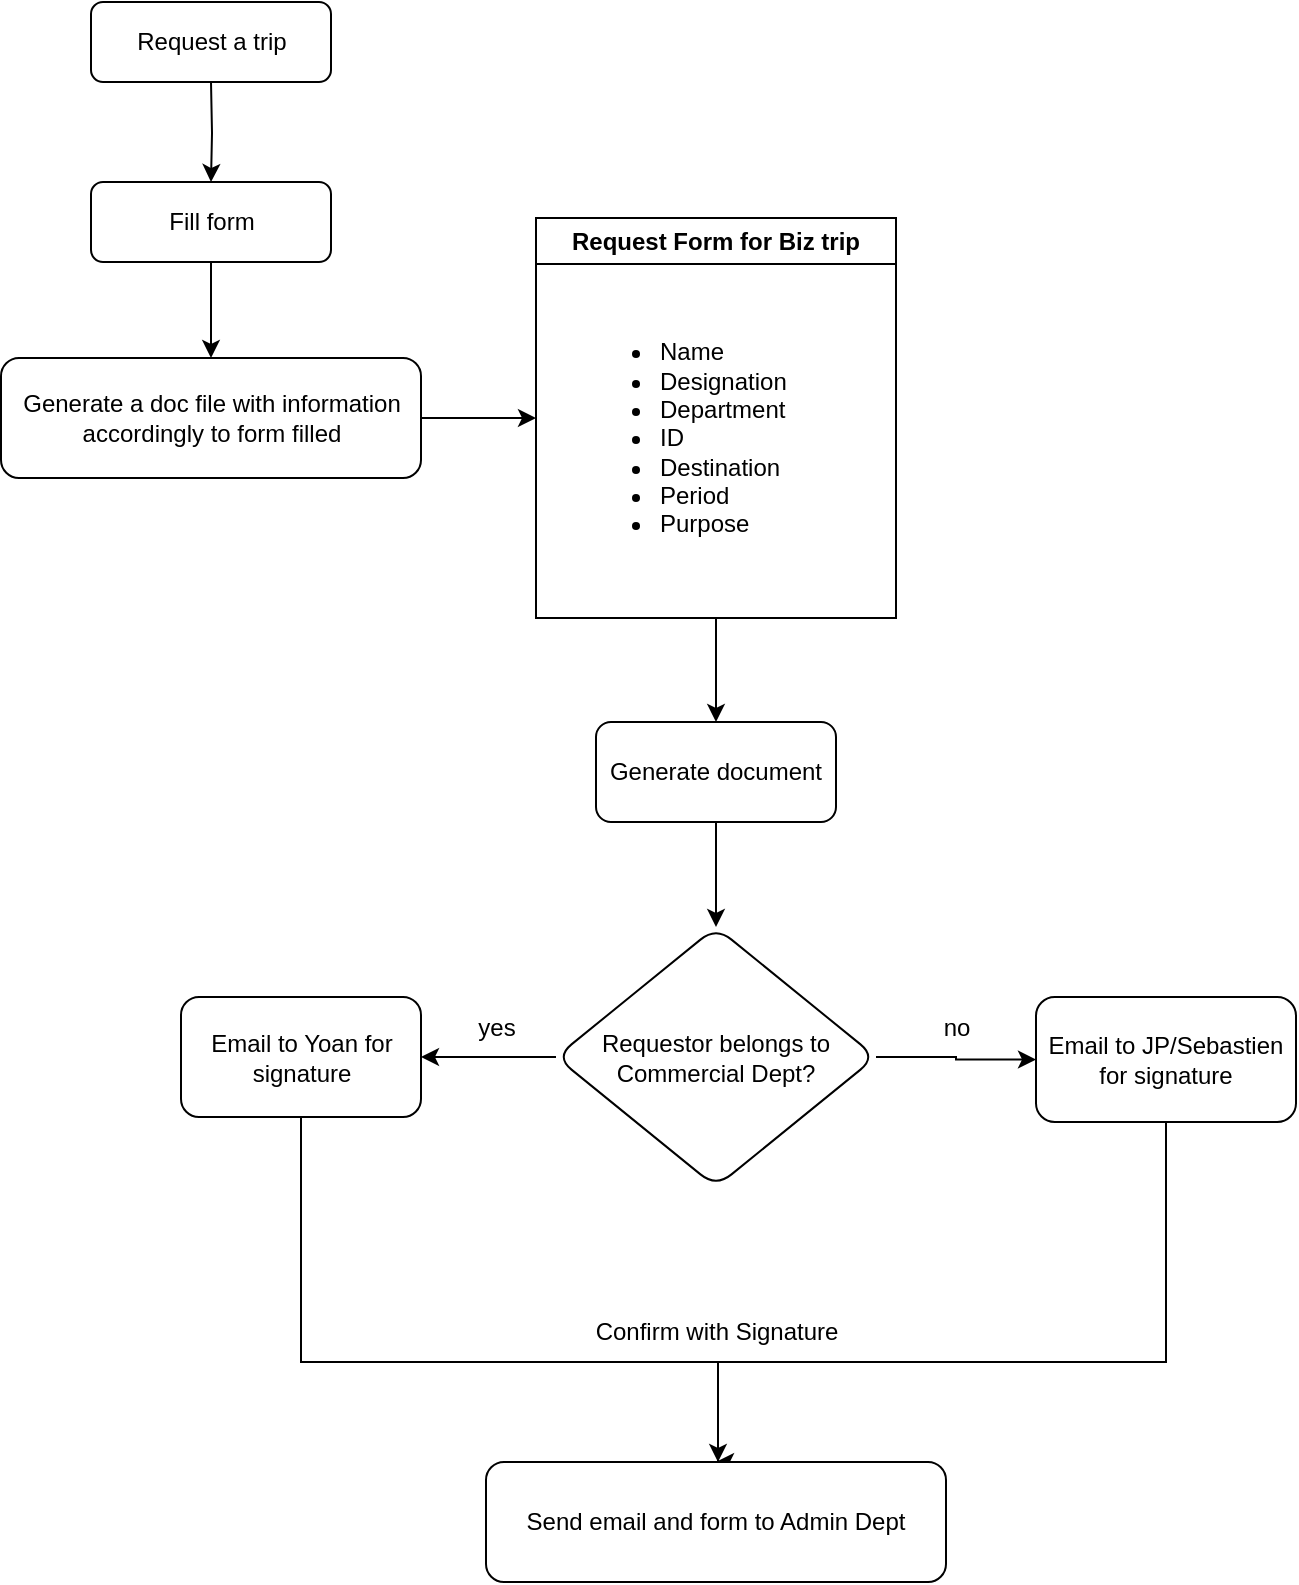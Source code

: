 <mxfile version="24.0.2" type="github">
  <diagram id="C5RBs43oDa-KdzZeNtuy" name="Page-1">
    <mxGraphModel dx="1903" dy="713" grid="1" gridSize="10" guides="1" tooltips="1" connect="1" arrows="1" fold="1" page="1" pageScale="1" pageWidth="827" pageHeight="1169" math="0" shadow="0">
      <root>
        <mxCell id="WIyWlLk6GJQsqaUBKTNV-0" />
        <mxCell id="WIyWlLk6GJQsqaUBKTNV-1" parent="WIyWlLk6GJQsqaUBKTNV-0" />
        <mxCell id="u52350nWQzFn1Am1lrv0-1" style="edgeStyle=orthogonalEdgeStyle;rounded=0;orthogonalLoop=1;jettySize=auto;html=1;" edge="1" parent="WIyWlLk6GJQsqaUBKTNV-1" target="u52350nWQzFn1Am1lrv0-2">
          <mxGeometry relative="1" as="geometry">
            <mxPoint x="147.5" y="90" as="targetPoint" />
            <mxPoint x="147.5" y="40" as="sourcePoint" />
          </mxGeometry>
        </mxCell>
        <mxCell id="u52350nWQzFn1Am1lrv0-0" value="Request a trip" style="rounded=1;whiteSpace=wrap;html=1;fontSize=12;glass=0;strokeWidth=1;shadow=0;" vertex="1" parent="WIyWlLk6GJQsqaUBKTNV-1">
          <mxGeometry x="87.5" width="120" height="40" as="geometry" />
        </mxCell>
        <mxCell id="u52350nWQzFn1Am1lrv0-5" style="edgeStyle=orthogonalEdgeStyle;rounded=0;orthogonalLoop=1;jettySize=auto;html=1;" edge="1" parent="WIyWlLk6GJQsqaUBKTNV-1" source="u52350nWQzFn1Am1lrv0-2" target="u52350nWQzFn1Am1lrv0-6">
          <mxGeometry relative="1" as="geometry">
            <mxPoint x="257.5" y="110" as="targetPoint" />
          </mxGeometry>
        </mxCell>
        <mxCell id="u52350nWQzFn1Am1lrv0-2" value="Fill form" style="rounded=1;whiteSpace=wrap;html=1;" vertex="1" parent="WIyWlLk6GJQsqaUBKTNV-1">
          <mxGeometry x="87.5" y="90" width="120" height="40" as="geometry" />
        </mxCell>
        <mxCell id="u52350nWQzFn1Am1lrv0-28" style="edgeStyle=orthogonalEdgeStyle;rounded=0;orthogonalLoop=1;jettySize=auto;html=1;entryX=0;entryY=0.5;entryDx=0;entryDy=0;" edge="1" parent="WIyWlLk6GJQsqaUBKTNV-1" source="u52350nWQzFn1Am1lrv0-6" target="u52350nWQzFn1Am1lrv0-7">
          <mxGeometry relative="1" as="geometry" />
        </mxCell>
        <mxCell id="u52350nWQzFn1Am1lrv0-6" value="Generate a doc file with information accordingly to form filled" style="rounded=1;whiteSpace=wrap;html=1;" vertex="1" parent="WIyWlLk6GJQsqaUBKTNV-1">
          <mxGeometry x="42.5" y="178" width="210" height="60" as="geometry" />
        </mxCell>
        <mxCell id="u52350nWQzFn1Am1lrv0-29" style="edgeStyle=orthogonalEdgeStyle;rounded=0;orthogonalLoop=1;jettySize=auto;html=1;exitX=0.5;exitY=1;exitDx=0;exitDy=0;" edge="1" parent="WIyWlLk6GJQsqaUBKTNV-1" source="u52350nWQzFn1Am1lrv0-7" target="u52350nWQzFn1Am1lrv0-11">
          <mxGeometry relative="1" as="geometry" />
        </mxCell>
        <mxCell id="u52350nWQzFn1Am1lrv0-7" value="Request Form for Biz trip" style="swimlane;whiteSpace=wrap;html=1;" vertex="1" parent="WIyWlLk6GJQsqaUBKTNV-1">
          <mxGeometry x="310" y="108" width="180" height="200" as="geometry" />
        </mxCell>
        <mxCell id="u52350nWQzFn1Am1lrv0-9" value="&lt;div align=&quot;left&quot;&gt;&lt;ul&gt;&lt;li&gt;Name&lt;/li&gt;&lt;li&gt;Designation&lt;/li&gt;&lt;li&gt;Department&lt;/li&gt;&lt;li&gt;ID&lt;/li&gt;&lt;li&gt;Destination&lt;/li&gt;&lt;li&gt;Period&lt;/li&gt;&lt;li&gt;Purpose&lt;br&gt;&lt;/li&gt;&lt;/ul&gt;&lt;/div&gt;" style="text;html=1;align=left;verticalAlign=middle;resizable=0;points=[];autosize=1;strokeColor=none;fillColor=none;" vertex="1" parent="u52350nWQzFn1Am1lrv0-7">
          <mxGeometry x="20" y="40" width="130" height="140" as="geometry" />
        </mxCell>
        <mxCell id="u52350nWQzFn1Am1lrv0-30" value="" style="edgeStyle=orthogonalEdgeStyle;rounded=0;orthogonalLoop=1;jettySize=auto;html=1;" edge="1" parent="WIyWlLk6GJQsqaUBKTNV-1" source="u52350nWQzFn1Am1lrv0-11" target="u52350nWQzFn1Am1lrv0-14">
          <mxGeometry relative="1" as="geometry" />
        </mxCell>
        <mxCell id="u52350nWQzFn1Am1lrv0-11" value="Generate document" style="rounded=1;whiteSpace=wrap;html=1;" vertex="1" parent="WIyWlLk6GJQsqaUBKTNV-1">
          <mxGeometry x="340" y="360" width="120" height="50" as="geometry" />
        </mxCell>
        <mxCell id="u52350nWQzFn1Am1lrv0-22" style="edgeStyle=orthogonalEdgeStyle;rounded=0;orthogonalLoop=1;jettySize=auto;html=1;entryX=1;entryY=0.5;entryDx=0;entryDy=0;exitX=1;exitY=0.5;exitDx=0;exitDy=0;" edge="1" parent="WIyWlLk6GJQsqaUBKTNV-1" source="u52350nWQzFn1Am1lrv0-14" target="u52350nWQzFn1Am1lrv0-14">
          <mxGeometry relative="1" as="geometry">
            <mxPoint x="620" y="472.5" as="sourcePoint" />
          </mxGeometry>
        </mxCell>
        <mxCell id="u52350nWQzFn1Am1lrv0-27" value="" style="edgeStyle=orthogonalEdgeStyle;rounded=0;orthogonalLoop=1;jettySize=auto;html=1;exitX=0;exitY=0.5;exitDx=0;exitDy=0;" edge="1" parent="WIyWlLk6GJQsqaUBKTNV-1" source="u52350nWQzFn1Am1lrv0-14" target="u52350nWQzFn1Am1lrv0-19">
          <mxGeometry relative="1" as="geometry">
            <mxPoint x="620" y="342.5" as="sourcePoint" />
          </mxGeometry>
        </mxCell>
        <mxCell id="u52350nWQzFn1Am1lrv0-31" style="edgeStyle=orthogonalEdgeStyle;rounded=0;orthogonalLoop=1;jettySize=auto;html=1;entryX=0;entryY=0.5;entryDx=0;entryDy=0;" edge="1" parent="WIyWlLk6GJQsqaUBKTNV-1" source="u52350nWQzFn1Am1lrv0-14" target="u52350nWQzFn1Am1lrv0-21">
          <mxGeometry relative="1" as="geometry" />
        </mxCell>
        <mxCell id="u52350nWQzFn1Am1lrv0-14" value="Requestor belongs to Commercial Dept?" style="rhombus;whiteSpace=wrap;html=1;rounded=1;" vertex="1" parent="WIyWlLk6GJQsqaUBKTNV-1">
          <mxGeometry x="320" y="462.5" width="160" height="130" as="geometry" />
        </mxCell>
        <mxCell id="u52350nWQzFn1Am1lrv0-32" style="edgeStyle=orthogonalEdgeStyle;rounded=0;orthogonalLoop=1;jettySize=auto;html=1;exitX=0.5;exitY=1;exitDx=0;exitDy=0;entryX=0.5;entryY=0;entryDx=0;entryDy=0;" edge="1" parent="WIyWlLk6GJQsqaUBKTNV-1" source="u52350nWQzFn1Am1lrv0-19" target="u52350nWQzFn1Am1lrv0-34">
          <mxGeometry relative="1" as="geometry">
            <mxPoint x="400" y="720" as="targetPoint" />
            <Array as="points">
              <mxPoint x="193" y="680" />
              <mxPoint x="401" y="680" />
            </Array>
          </mxGeometry>
        </mxCell>
        <mxCell id="u52350nWQzFn1Am1lrv0-19" value="Email to Yoan for signature" style="rounded=1;whiteSpace=wrap;html=1;" vertex="1" parent="WIyWlLk6GJQsqaUBKTNV-1">
          <mxGeometry x="132.5" y="497.5" width="120" height="60" as="geometry" />
        </mxCell>
        <mxCell id="u52350nWQzFn1Am1lrv0-20" value="yes" style="text;html=1;align=center;verticalAlign=middle;resizable=0;points=[];autosize=1;strokeColor=none;fillColor=none;" vertex="1" parent="WIyWlLk6GJQsqaUBKTNV-1">
          <mxGeometry x="270" y="497.5" width="40" height="30" as="geometry" />
        </mxCell>
        <mxCell id="u52350nWQzFn1Am1lrv0-33" style="edgeStyle=orthogonalEdgeStyle;rounded=0;orthogonalLoop=1;jettySize=auto;html=1;exitX=0.5;exitY=1;exitDx=0;exitDy=0;" edge="1" parent="WIyWlLk6GJQsqaUBKTNV-1" source="u52350nWQzFn1Am1lrv0-21" target="u52350nWQzFn1Am1lrv0-34">
          <mxGeometry relative="1" as="geometry">
            <mxPoint x="400" y="720" as="targetPoint" />
            <Array as="points">
              <mxPoint x="625" y="680" />
              <mxPoint x="401" y="680" />
            </Array>
          </mxGeometry>
        </mxCell>
        <mxCell id="u52350nWQzFn1Am1lrv0-21" value="Email to JP/Sebastien for signature" style="rounded=1;whiteSpace=wrap;html=1;" vertex="1" parent="WIyWlLk6GJQsqaUBKTNV-1">
          <mxGeometry x="560" y="497.5" width="130" height="62.5" as="geometry" />
        </mxCell>
        <mxCell id="u52350nWQzFn1Am1lrv0-23" value="no" style="text;html=1;align=center;verticalAlign=middle;resizable=0;points=[];autosize=1;strokeColor=none;fillColor=none;" vertex="1" parent="WIyWlLk6GJQsqaUBKTNV-1">
          <mxGeometry x="500" y="497.5" width="40" height="30" as="geometry" />
        </mxCell>
        <mxCell id="u52350nWQzFn1Am1lrv0-34" value="Send email and form to Admin Dept" style="rounded=1;whiteSpace=wrap;html=1;" vertex="1" parent="WIyWlLk6GJQsqaUBKTNV-1">
          <mxGeometry x="285" y="730" width="230" height="60" as="geometry" />
        </mxCell>
        <mxCell id="u52350nWQzFn1Am1lrv0-36" value="Confirm with Signature" style="text;html=1;align=center;verticalAlign=middle;resizable=0;points=[];autosize=1;strokeColor=none;fillColor=none;" vertex="1" parent="WIyWlLk6GJQsqaUBKTNV-1">
          <mxGeometry x="330" y="650" width="140" height="30" as="geometry" />
        </mxCell>
      </root>
    </mxGraphModel>
  </diagram>
</mxfile>
